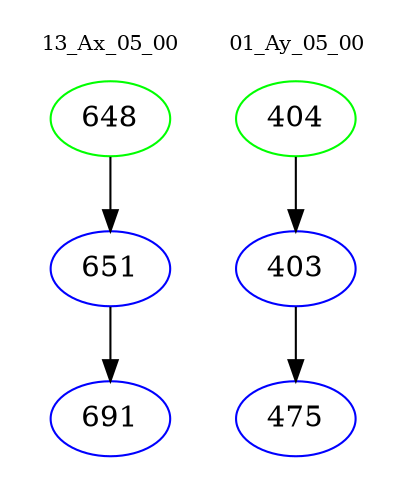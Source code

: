 digraph{
subgraph cluster_0 {
color = white
label = "13_Ax_05_00";
fontsize=10;
T0_648 [label="648", color="green"]
T0_648 -> T0_651 [color="black"]
T0_651 [label="651", color="blue"]
T0_651 -> T0_691 [color="black"]
T0_691 [label="691", color="blue"]
}
subgraph cluster_1 {
color = white
label = "01_Ay_05_00";
fontsize=10;
T1_404 [label="404", color="green"]
T1_404 -> T1_403 [color="black"]
T1_403 [label="403", color="blue"]
T1_403 -> T1_475 [color="black"]
T1_475 [label="475", color="blue"]
}
}
